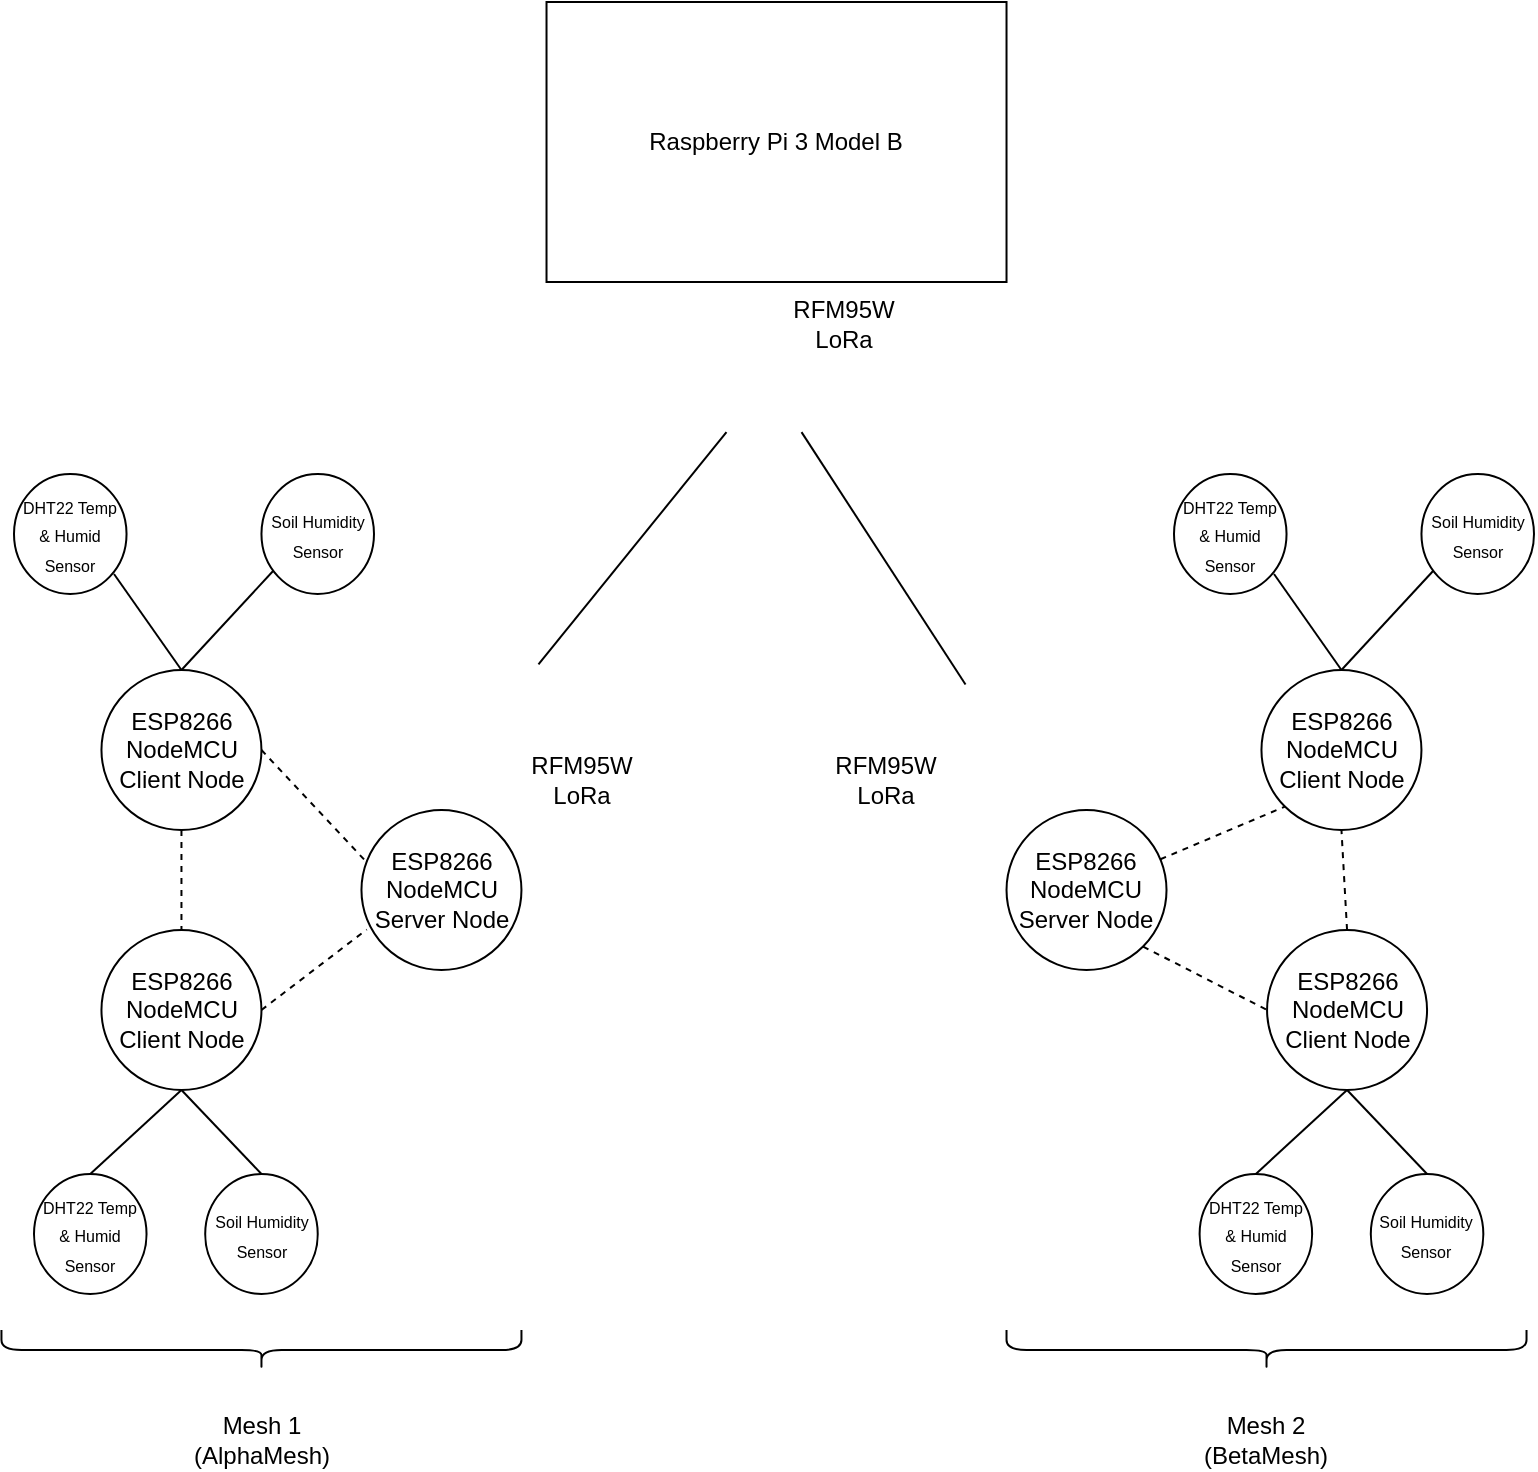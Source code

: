 <mxfile version="20.5.1" type="github">
  <diagram id="2j9tihJcWGmogORtZLfm" name="Page-1">
    <mxGraphModel dx="1038" dy="481" grid="1" gridSize="10" guides="1" tooltips="1" connect="1" arrows="1" fold="1" page="1" pageScale="1" pageWidth="850" pageHeight="1100" math="0" shadow="0">
      <root>
        <mxCell id="0" />
        <mxCell id="1" parent="0" />
        <mxCell id="FCE10W5ZX_m4McsUhyiG-1" value="ESP8266&lt;br&gt;NodeMCU&lt;br&gt;Client Node" style="ellipse;whiteSpace=wrap;html=1;aspect=fixed;" vertex="1" parent="1">
          <mxGeometry x="83.73" y="638" width="80" height="80" as="geometry" />
        </mxCell>
        <mxCell id="FCE10W5ZX_m4McsUhyiG-3" value="ESP8266&lt;br&gt;NodeMCU&lt;br&gt;Server Node" style="ellipse;whiteSpace=wrap;html=1;aspect=fixed;fillColor=none;" vertex="1" parent="1">
          <mxGeometry x="213.73" y="578" width="80" height="80" as="geometry" />
        </mxCell>
        <mxCell id="FCE10W5ZX_m4McsUhyiG-4" value="" style="shape=curlyBracket;whiteSpace=wrap;html=1;rounded=1;flipH=1;fillColor=none;rotation=90;" vertex="1" parent="1">
          <mxGeometry x="153.73" y="718" width="20" height="260" as="geometry" />
        </mxCell>
        <mxCell id="FCE10W5ZX_m4McsUhyiG-5" value="Mesh 1 (AlphaMesh)" style="text;html=1;strokeColor=none;fillColor=none;align=center;verticalAlign=middle;whiteSpace=wrap;rounded=0;" vertex="1" parent="1">
          <mxGeometry x="133.73" y="878" width="60" height="30" as="geometry" />
        </mxCell>
        <mxCell id="FCE10W5ZX_m4McsUhyiG-13" value="ESP8266&lt;br&gt;NodeMCU&lt;br&gt;Server Node" style="ellipse;whiteSpace=wrap;html=1;aspect=fixed;fillColor=none;" vertex="1" parent="1">
          <mxGeometry x="536.26" y="578" width="80" height="80" as="geometry" />
        </mxCell>
        <mxCell id="FCE10W5ZX_m4McsUhyiG-14" value="" style="shape=curlyBracket;whiteSpace=wrap;html=1;rounded=1;flipH=1;fillColor=none;rotation=90;" vertex="1" parent="1">
          <mxGeometry x="656.26" y="718" width="20" height="260" as="geometry" />
        </mxCell>
        <mxCell id="FCE10W5ZX_m4McsUhyiG-15" value="Mesh 2 (BetaMesh)" style="text;html=1;strokeColor=none;fillColor=none;align=center;verticalAlign=middle;whiteSpace=wrap;rounded=0;" vertex="1" parent="1">
          <mxGeometry x="636.26" y="878" width="60" height="30" as="geometry" />
        </mxCell>
        <mxCell id="FCE10W5ZX_m4McsUhyiG-16" value="" style="shape=image;html=1;verticalAlign=top;verticalLabelPosition=bottom;labelBackgroundColor=#ffffff;imageAspect=0;aspect=fixed;image=https://cdn1.iconfinder.com/data/icons/computer-hardware-glyphs-vol-2/52/signal__device__technology__radar__satellite__antenna__tower-128.png;fillColor=none;rotation=-30;" vertex="1" parent="1">
          <mxGeometry x="496.26" y="510" width="78" height="78" as="geometry" />
        </mxCell>
        <mxCell id="FCE10W5ZX_m4McsUhyiG-17" value="" style="shape=image;html=1;verticalAlign=top;verticalLabelPosition=bottom;labelBackgroundColor=#ffffff;imageAspect=0;aspect=fixed;image=https://cdn1.iconfinder.com/data/icons/computer-hardware-glyphs-vol-2/52/signal__device__technology__radar__satellite__antenna__tower-128.png;fillColor=none;rotation=30;" vertex="1" parent="1">
          <mxGeometry x="243.73" y="500" width="78" height="78" as="geometry" />
        </mxCell>
        <mxCell id="FCE10W5ZX_m4McsUhyiG-18" value="RFM95W&lt;br&gt;LoRa" style="text;html=1;strokeColor=none;fillColor=none;align=center;verticalAlign=middle;whiteSpace=wrap;rounded=0;" vertex="1" parent="1">
          <mxGeometry x="446.26" y="548" width="60" height="30" as="geometry" />
        </mxCell>
        <mxCell id="FCE10W5ZX_m4McsUhyiG-20" value="RFM95W&lt;br&gt;LoRa" style="text;html=1;strokeColor=none;fillColor=none;align=center;verticalAlign=middle;whiteSpace=wrap;rounded=0;" vertex="1" parent="1">
          <mxGeometry x="293.73" y="548" width="60" height="30" as="geometry" />
        </mxCell>
        <mxCell id="3kGpmjO33P2lQRk3DPsD-5" value="Raspberry Pi 3 Model B" style="rounded=0;whiteSpace=wrap;html=1;rotation=0;" vertex="1" parent="1">
          <mxGeometry x="306.26" y="174" width="230" height="140" as="geometry" />
        </mxCell>
        <mxCell id="3kGpmjO33P2lQRk3DPsD-6" value="RFM95W&lt;br&gt;LoRa" style="text;html=1;strokeColor=none;fillColor=none;align=center;verticalAlign=middle;whiteSpace=wrap;rounded=0;" vertex="1" parent="1">
          <mxGeometry x="425" y="320" width="60" height="30" as="geometry" />
        </mxCell>
        <mxCell id="3kGpmjO33P2lQRk3DPsD-7" value="" style="shape=image;html=1;verticalAlign=top;verticalLabelPosition=bottom;labelBackgroundColor=#ffffff;imageAspect=0;aspect=fixed;image=https://cdn1.iconfinder.com/data/icons/computer-hardware-glyphs-vol-2/52/signal__device__technology__radar__satellite__antenna__tower-128.png;fillColor=none;rotation=-180;" vertex="1" parent="1">
          <mxGeometry x="377.46" y="314" width="75.07" height="75.07" as="geometry" />
        </mxCell>
        <mxCell id="FCE10W5ZX_m4McsUhyiG-21" value="" style="endArrow=none;html=1;rounded=0;entryX=0.25;entryY=0;entryDx=0;entryDy=0;exitX=0.5;exitY=0;exitDx=0;exitDy=0;" edge="1" parent="1" source="FCE10W5ZX_m4McsUhyiG-16" target="3kGpmjO33P2lQRk3DPsD-7">
          <mxGeometry width="50" height="50" relative="1" as="geometry">
            <mxPoint x="510" y="510" as="sourcePoint" />
            <mxPoint x="440" y="410" as="targetPoint" />
          </mxGeometry>
        </mxCell>
        <mxCell id="3kGpmjO33P2lQRk3DPsD-9" value="" style="endArrow=none;html=1;rounded=0;entryX=0.5;entryY=1;entryDx=0;entryDy=0;exitX=0.5;exitY=0;exitDx=0;exitDy=0;" edge="1" parent="1" source="3kGpmjO33P2lQRk3DPsD-22" target="FCE10W5ZX_m4McsUhyiG-1">
          <mxGeometry width="50" height="50" relative="1" as="geometry">
            <mxPoint x="70" y="768" as="sourcePoint" />
            <mxPoint x="110" y="718" as="targetPoint" />
            <Array as="points" />
          </mxGeometry>
        </mxCell>
        <mxCell id="FCE10W5ZX_m4McsUhyiG-22" value="" style="endArrow=none;html=1;rounded=0;exitX=0.5;exitY=0;exitDx=0;exitDy=0;entryX=0.75;entryY=0;entryDx=0;entryDy=0;" edge="1" parent="1" source="FCE10W5ZX_m4McsUhyiG-17" target="3kGpmjO33P2lQRk3DPsD-7">
          <mxGeometry width="50" height="50" relative="1" as="geometry">
            <mxPoint x="320" y="490" as="sourcePoint" />
            <mxPoint x="410" y="400" as="targetPoint" />
          </mxGeometry>
        </mxCell>
        <mxCell id="3kGpmjO33P2lQRk3DPsD-15" value="ESP8266&lt;br&gt;NodeMCU&lt;br&gt;Client Node" style="ellipse;whiteSpace=wrap;html=1;aspect=fixed;" vertex="1" parent="1">
          <mxGeometry x="663.73" y="508" width="80" height="80" as="geometry" />
        </mxCell>
        <mxCell id="3kGpmjO33P2lQRk3DPsD-16" value="" style="endArrow=none;html=1;rounded=0;entryX=0.5;entryY=0;entryDx=0;entryDy=0;" edge="1" parent="1" target="3kGpmjO33P2lQRk3DPsD-15">
          <mxGeometry width="50" height="50" relative="1" as="geometry">
            <mxPoint x="670" y="460" as="sourcePoint" />
            <mxPoint x="710" y="508" as="targetPoint" />
          </mxGeometry>
        </mxCell>
        <mxCell id="3kGpmjO33P2lQRk3DPsD-17" value="" style="endArrow=none;html=1;rounded=0;exitX=0.5;exitY=0;exitDx=0;exitDy=0;" edge="1" parent="1" source="3kGpmjO33P2lQRk3DPsD-15">
          <mxGeometry width="50" height="50" relative="1" as="geometry">
            <mxPoint x="710" y="508" as="sourcePoint" />
            <mxPoint x="750" y="458" as="targetPoint" />
          </mxGeometry>
        </mxCell>
        <mxCell id="3kGpmjO33P2lQRk3DPsD-18" value="&lt;font style=&quot;font-size: 8px&quot;&gt;DHT22 Temp &amp;amp; Humid Sensor&lt;/font&gt;" style="ellipse;whiteSpace=wrap;html=1;" vertex="1" parent="1">
          <mxGeometry x="620" y="410" width="56.27" height="60" as="geometry" />
        </mxCell>
        <mxCell id="3kGpmjO33P2lQRk3DPsD-19" value="&lt;font style=&quot;font-size: 8px&quot;&gt;Soil Humidity Sensor&lt;/font&gt;" style="ellipse;whiteSpace=wrap;html=1;" vertex="1" parent="1">
          <mxGeometry x="743.73" y="410" width="56.27" height="60" as="geometry" />
        </mxCell>
        <mxCell id="3kGpmjO33P2lQRk3DPsD-22" value="&lt;font style=&quot;font-size: 8px&quot;&gt;DHT22 Temp &amp;amp; Humid Sensor&lt;/font&gt;" style="ellipse;whiteSpace=wrap;html=1;" vertex="1" parent="1">
          <mxGeometry x="50.0" y="760" width="56.27" height="60" as="geometry" />
        </mxCell>
        <mxCell id="3kGpmjO33P2lQRk3DPsD-23" value="&lt;font style=&quot;font-size: 8px&quot;&gt;Soil Humidity Sensor&lt;/font&gt;" style="ellipse;whiteSpace=wrap;html=1;" vertex="1" parent="1">
          <mxGeometry x="135.6" y="760" width="56.27" height="60" as="geometry" />
        </mxCell>
        <mxCell id="3kGpmjO33P2lQRk3DPsD-24" value="" style="endArrow=none;html=1;rounded=0;entryX=0.5;entryY=0;entryDx=0;entryDy=0;exitX=0.5;exitY=1;exitDx=0;exitDy=0;" edge="1" parent="1" source="FCE10W5ZX_m4McsUhyiG-1" target="3kGpmjO33P2lQRk3DPsD-23">
          <mxGeometry width="50" height="50" relative="1" as="geometry">
            <mxPoint x="133.73" y="718" as="sourcePoint" />
            <mxPoint x="170" y="760" as="targetPoint" />
          </mxGeometry>
        </mxCell>
        <mxCell id="3kGpmjO33P2lQRk3DPsD-28" value="ESP8266&lt;br&gt;NodeMCU&lt;br&gt;Client Node" style="ellipse;whiteSpace=wrap;html=1;aspect=fixed;" vertex="1" parent="1">
          <mxGeometry x="666.53" y="638" width="80" height="80" as="geometry" />
        </mxCell>
        <mxCell id="3kGpmjO33P2lQRk3DPsD-29" value="" style="endArrow=none;html=1;rounded=0;entryX=0.5;entryY=1;entryDx=0;entryDy=0;exitX=0.5;exitY=0;exitDx=0;exitDy=0;" edge="1" parent="1" source="3kGpmjO33P2lQRk3DPsD-30" target="3kGpmjO33P2lQRk3DPsD-28">
          <mxGeometry width="50" height="50" relative="1" as="geometry">
            <mxPoint x="652.8" y="768" as="sourcePoint" />
            <mxPoint x="692.8" y="718" as="targetPoint" />
            <Array as="points" />
          </mxGeometry>
        </mxCell>
        <mxCell id="3kGpmjO33P2lQRk3DPsD-30" value="&lt;font style=&quot;font-size: 8px&quot;&gt;DHT22 Temp &amp;amp; Humid Sensor&lt;/font&gt;" style="ellipse;whiteSpace=wrap;html=1;" vertex="1" parent="1">
          <mxGeometry x="632.8" y="760" width="56.27" height="60" as="geometry" />
        </mxCell>
        <mxCell id="3kGpmjO33P2lQRk3DPsD-31" value="&lt;font style=&quot;font-size: 8px&quot;&gt;Soil Humidity Sensor&lt;/font&gt;" style="ellipse;whiteSpace=wrap;html=1;" vertex="1" parent="1">
          <mxGeometry x="718.4" y="760" width="56.27" height="60" as="geometry" />
        </mxCell>
        <mxCell id="3kGpmjO33P2lQRk3DPsD-32" value="" style="endArrow=none;html=1;rounded=0;entryX=0.5;entryY=0;entryDx=0;entryDy=0;exitX=0.5;exitY=1;exitDx=0;exitDy=0;" edge="1" parent="1" source="3kGpmjO33P2lQRk3DPsD-28" target="3kGpmjO33P2lQRk3DPsD-31">
          <mxGeometry width="50" height="50" relative="1" as="geometry">
            <mxPoint x="716.53" y="718" as="sourcePoint" />
            <mxPoint x="752.8" y="760" as="targetPoint" />
          </mxGeometry>
        </mxCell>
        <mxCell id="3kGpmjO33P2lQRk3DPsD-33" value="ESP8266&lt;br&gt;NodeMCU&lt;br&gt;Client Node" style="ellipse;whiteSpace=wrap;html=1;aspect=fixed;" vertex="1" parent="1">
          <mxGeometry x="83.73" y="508" width="80" height="80" as="geometry" />
        </mxCell>
        <mxCell id="3kGpmjO33P2lQRk3DPsD-34" value="" style="endArrow=none;html=1;rounded=0;entryX=0.5;entryY=0;entryDx=0;entryDy=0;" edge="1" parent="1" target="3kGpmjO33P2lQRk3DPsD-33">
          <mxGeometry width="50" height="50" relative="1" as="geometry">
            <mxPoint x="90.0" y="460.0" as="sourcePoint" />
            <mxPoint x="130.0" y="508" as="targetPoint" />
          </mxGeometry>
        </mxCell>
        <mxCell id="3kGpmjO33P2lQRk3DPsD-35" value="" style="endArrow=none;html=1;rounded=0;exitX=0.5;exitY=0;exitDx=0;exitDy=0;" edge="1" parent="1" source="3kGpmjO33P2lQRk3DPsD-33">
          <mxGeometry width="50" height="50" relative="1" as="geometry">
            <mxPoint x="130.0" y="508" as="sourcePoint" />
            <mxPoint x="170.0" y="458" as="targetPoint" />
          </mxGeometry>
        </mxCell>
        <mxCell id="3kGpmjO33P2lQRk3DPsD-36" value="&lt;font style=&quot;font-size: 8px&quot;&gt;DHT22 Temp &amp;amp; Humid Sensor&lt;/font&gt;" style="ellipse;whiteSpace=wrap;html=1;" vertex="1" parent="1">
          <mxGeometry x="40.0" y="410" width="56.27" height="60" as="geometry" />
        </mxCell>
        <mxCell id="3kGpmjO33P2lQRk3DPsD-37" value="&lt;font style=&quot;font-size: 8px&quot;&gt;Soil Humidity Sensor&lt;/font&gt;" style="ellipse;whiteSpace=wrap;html=1;" vertex="1" parent="1">
          <mxGeometry x="163.73" y="410" width="56.27" height="60" as="geometry" />
        </mxCell>
        <mxCell id="FCE10W5ZX_m4McsUhyiG-23" value="" style="endArrow=none;dashed=1;html=1;rounded=0;entryX=0.033;entryY=0.327;entryDx=0;entryDy=0;entryPerimeter=0;exitX=1;exitY=0.5;exitDx=0;exitDy=0;" edge="1" parent="1" source="3kGpmjO33P2lQRk3DPsD-33" target="FCE10W5ZX_m4McsUhyiG-3">
          <mxGeometry width="50" height="50" relative="1" as="geometry">
            <mxPoint x="150" y="610" as="sourcePoint" />
            <mxPoint x="200" y="560" as="targetPoint" />
          </mxGeometry>
        </mxCell>
        <mxCell id="FCE10W5ZX_m4McsUhyiG-24" value="" style="endArrow=none;dashed=1;html=1;rounded=0;exitX=1;exitY=0.5;exitDx=0;exitDy=0;entryX=0.033;entryY=0.747;entryDx=0;entryDy=0;entryPerimeter=0;" edge="1" parent="1" source="FCE10W5ZX_m4McsUhyiG-1" target="FCE10W5ZX_m4McsUhyiG-3">
          <mxGeometry width="50" height="50" relative="1" as="geometry">
            <mxPoint x="180" y="700" as="sourcePoint" />
            <mxPoint x="230" y="650" as="targetPoint" />
          </mxGeometry>
        </mxCell>
        <mxCell id="FCE10W5ZX_m4McsUhyiG-25" value="" style="endArrow=none;dashed=1;html=1;rounded=0;entryX=0.5;entryY=0;entryDx=0;entryDy=0;exitX=0.5;exitY=1;exitDx=0;exitDy=0;" edge="1" parent="1" source="3kGpmjO33P2lQRk3DPsD-33" target="FCE10W5ZX_m4McsUhyiG-1">
          <mxGeometry width="50" height="50" relative="1" as="geometry">
            <mxPoint x="70" y="640" as="sourcePoint" />
            <mxPoint x="120" y="590" as="targetPoint" />
          </mxGeometry>
        </mxCell>
        <mxCell id="FCE10W5ZX_m4McsUhyiG-26" value="" style="endArrow=none;dashed=1;html=1;rounded=0;exitX=1;exitY=1;exitDx=0;exitDy=0;entryX=0;entryY=0.5;entryDx=0;entryDy=0;" edge="1" parent="1" source="FCE10W5ZX_m4McsUhyiG-13" target="3kGpmjO33P2lQRk3DPsD-28">
          <mxGeometry width="50" height="50" relative="1" as="geometry">
            <mxPoint x="650" y="720" as="sourcePoint" />
            <mxPoint x="700" y="670" as="targetPoint" />
          </mxGeometry>
        </mxCell>
        <mxCell id="FCE10W5ZX_m4McsUhyiG-27" value="" style="endArrow=none;dashed=1;html=1;rounded=0;entryX=0;entryY=1;entryDx=0;entryDy=0;exitX=0.962;exitY=0.308;exitDx=0;exitDy=0;exitPerimeter=0;" edge="1" parent="1" source="FCE10W5ZX_m4McsUhyiG-13" target="3kGpmjO33P2lQRk3DPsD-15">
          <mxGeometry width="50" height="50" relative="1" as="geometry">
            <mxPoint x="640" y="640" as="sourcePoint" />
            <mxPoint x="690" y="590" as="targetPoint" />
          </mxGeometry>
        </mxCell>
        <mxCell id="FCE10W5ZX_m4McsUhyiG-28" value="" style="endArrow=none;dashed=1;html=1;rounded=0;entryX=0.5;entryY=1;entryDx=0;entryDy=0;exitX=0.5;exitY=0;exitDx=0;exitDy=0;" edge="1" parent="1" source="3kGpmjO33P2lQRk3DPsD-28" target="3kGpmjO33P2lQRk3DPsD-15">
          <mxGeometry width="50" height="50" relative="1" as="geometry">
            <mxPoint x="750" y="640" as="sourcePoint" />
            <mxPoint x="800" y="590" as="targetPoint" />
          </mxGeometry>
        </mxCell>
      </root>
    </mxGraphModel>
  </diagram>
</mxfile>

